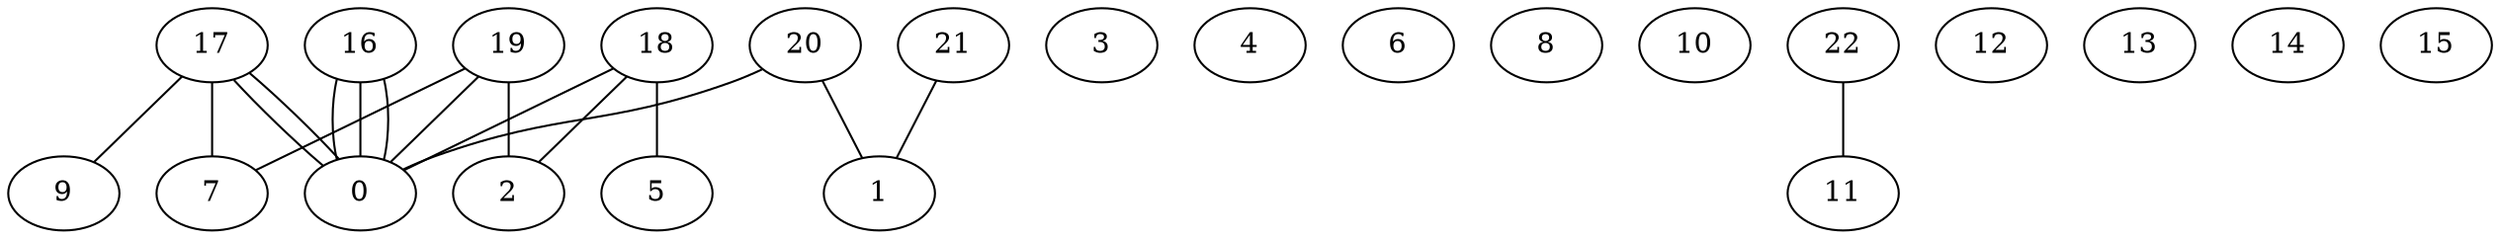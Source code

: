 graph G {
0;
1;
2;
3;
4;
5;
6;
7;
8;
9;
10;
11;
12;
13;
14;
15;
16;
17;
18;
19;
20;
21;
22;
22--11 ;
21--1 ;
20--1 ;
20--0 ;
19--7 ;
19--2 ;
19--0 ;
18--2 ;
18--5 ;
18--0 ;
17--7 ;
17--0 ;
17--9 ;
17--0 ;
16--0 ;
16--0 ;
16--0 ;
}
